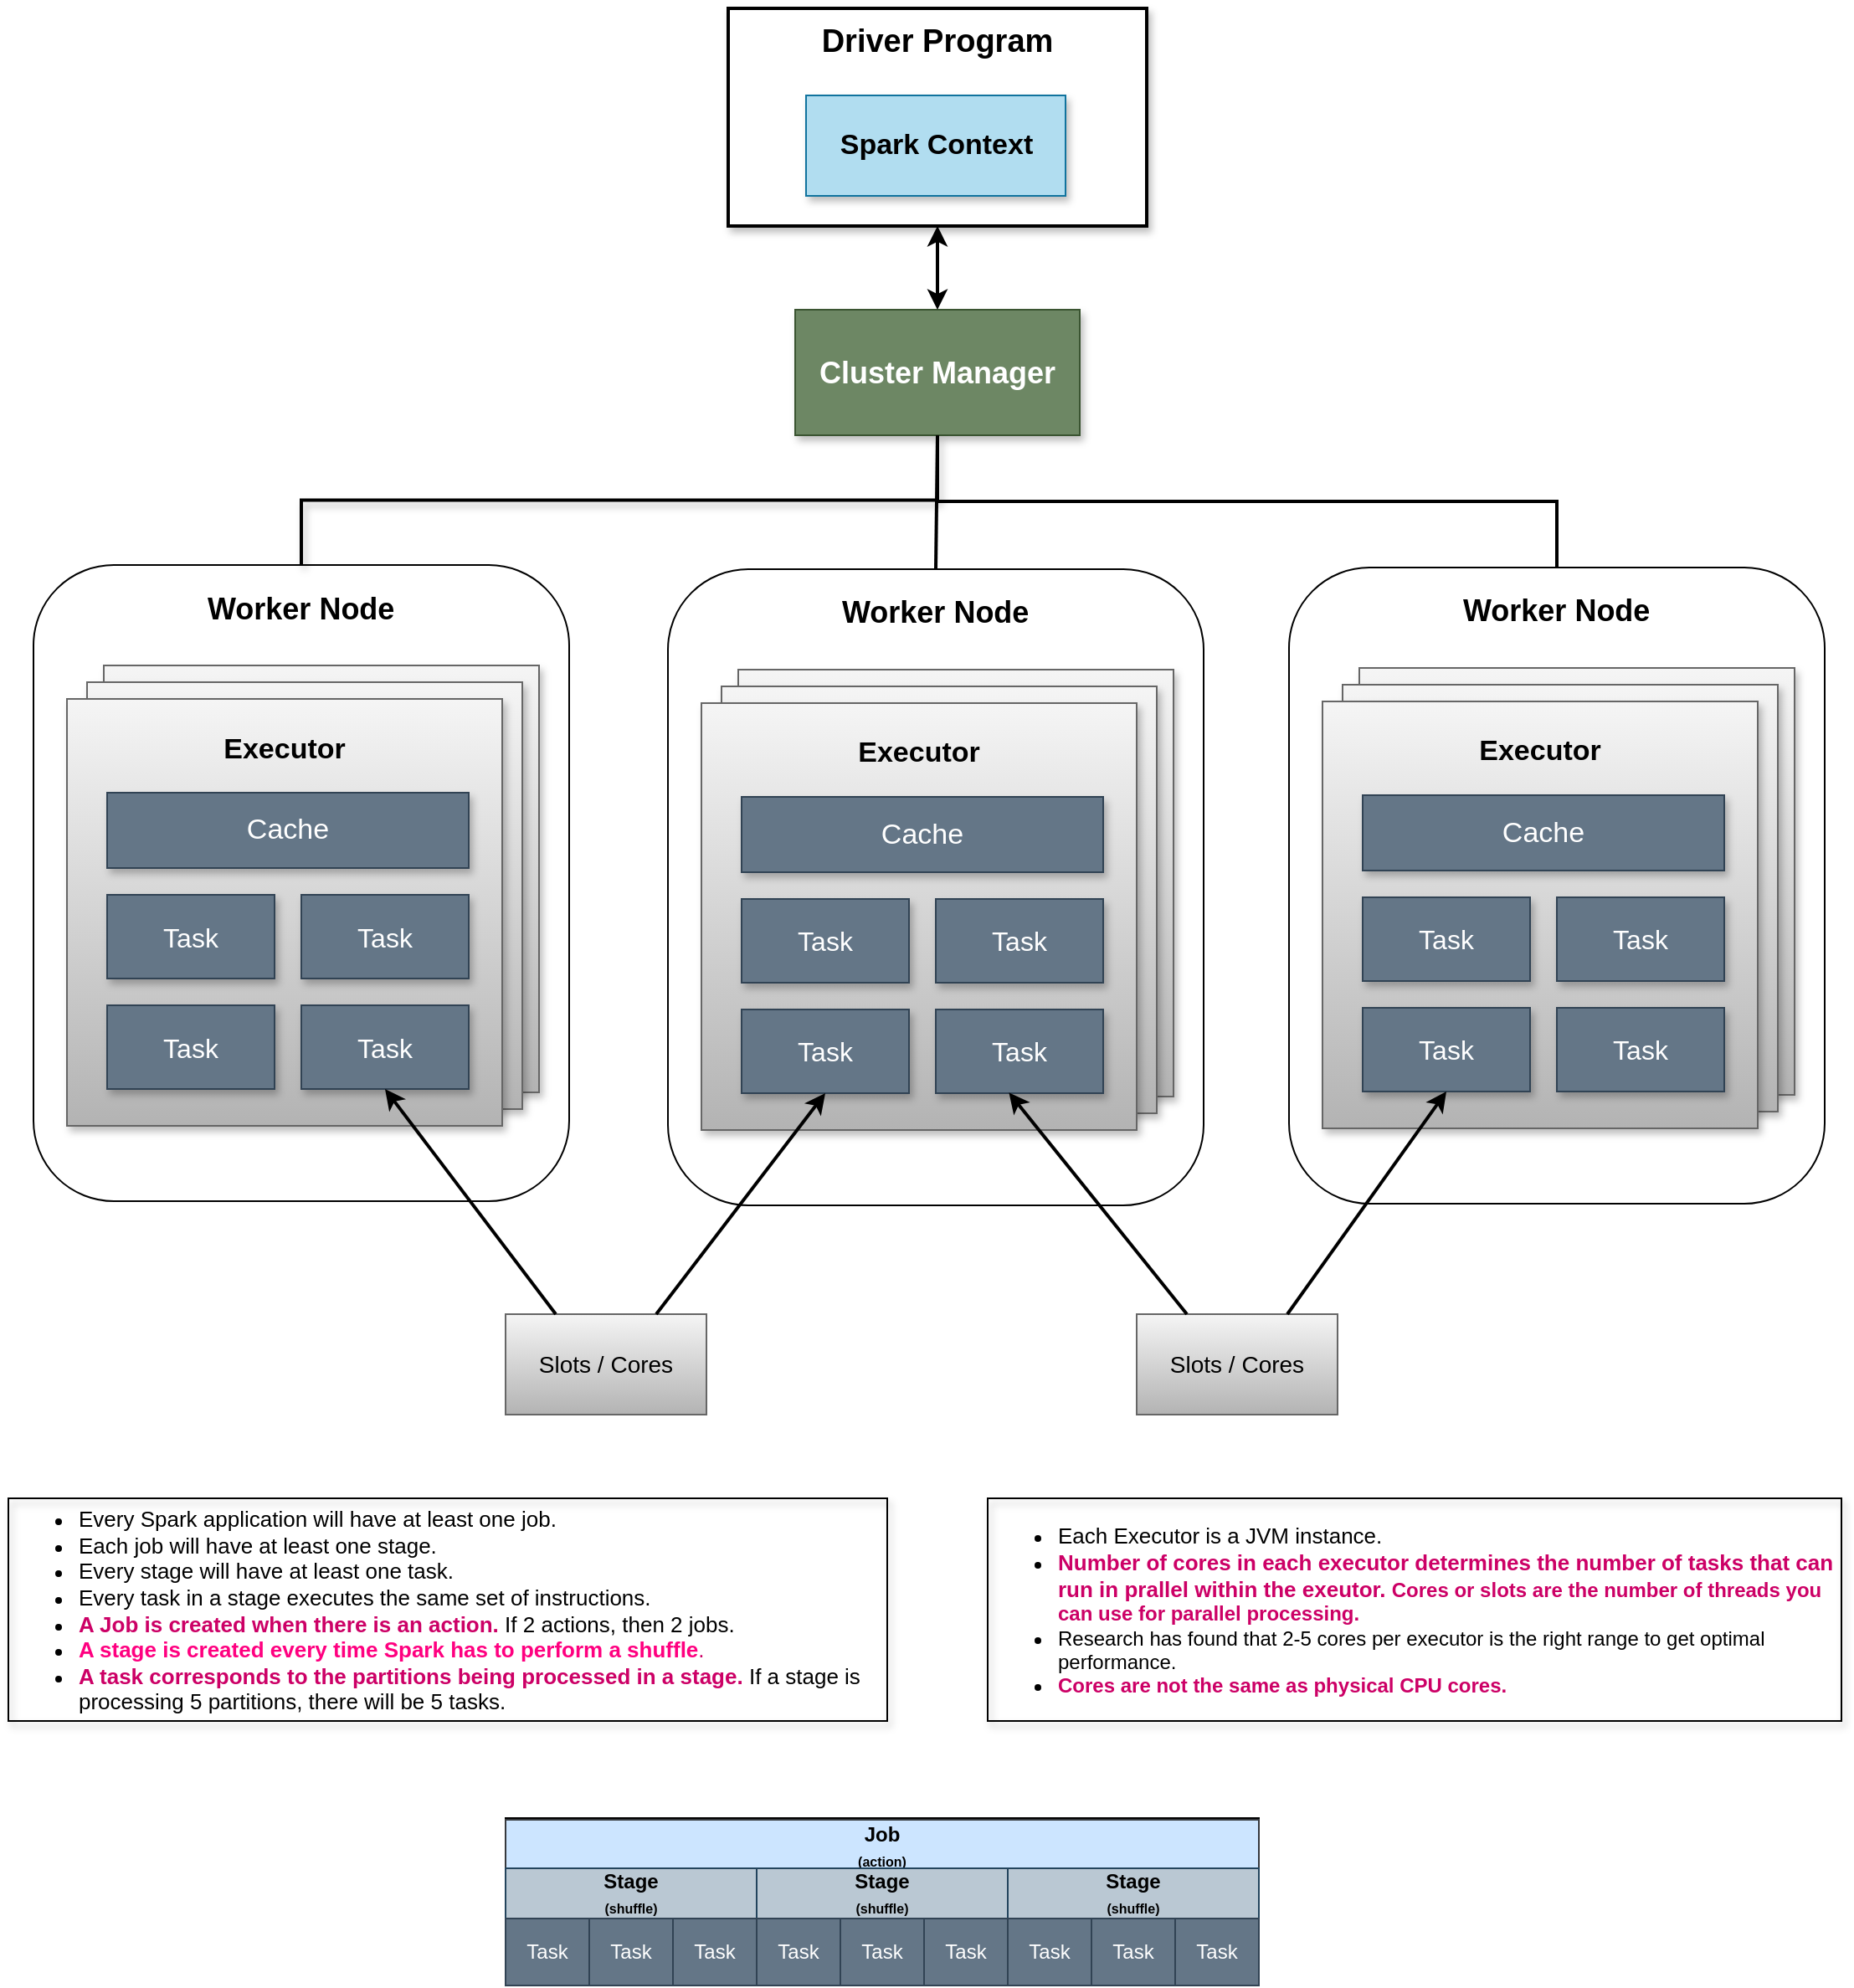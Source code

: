 <mxfile version="26.0.16">
  <diagram name="Page-1" id="YPAZWXuc08tB3igoBrNE">
    <mxGraphModel dx="1706" dy="1401" grid="1" gridSize="10" guides="1" tooltips="1" connect="1" arrows="1" fold="1" page="1" pageScale="1" pageWidth="1700" pageHeight="1100" math="0" shadow="0">
      <root>
        <mxCell id="0" />
        <mxCell id="1" parent="0" />
        <mxCell id="l_vwWviAztrHwJhMkyFg-61" value="" style="rounded=1;whiteSpace=wrap;html=1;strokeWidth=1;" parent="1" vertex="1">
          <mxGeometry x="409" y="405" width="320" height="380" as="geometry" />
        </mxCell>
        <mxCell id="l_vwWviAztrHwJhMkyFg-59" value="" style="rounded=0;whiteSpace=wrap;html=1;fillColor=#f5f5f5;strokeColor=#666666;gradientColor=#b3b3b3;shadow=1;strokeWidth=1;" parent="1" vertex="1">
          <mxGeometry x="451" y="465" width="260" height="255" as="geometry" />
        </mxCell>
        <mxCell id="l_vwWviAztrHwJhMkyFg-58" value="" style="rounded=0;whiteSpace=wrap;html=1;fillColor=#f5f5f5;strokeColor=#666666;gradientColor=#b3b3b3;shadow=1;strokeWidth=1;" parent="1" vertex="1">
          <mxGeometry x="441" y="475" width="260" height="255" as="geometry" />
        </mxCell>
        <mxCell id="l_vwWviAztrHwJhMkyFg-1" value="" style="rounded=0;whiteSpace=wrap;html=1;shadow=1;strokeWidth=2;" parent="1" vertex="1">
          <mxGeometry x="445" y="70" width="250" height="130" as="geometry" />
        </mxCell>
        <mxCell id="l_vwWviAztrHwJhMkyFg-2" value="&lt;font style=&quot;font-size: 19px;&quot;&gt;&lt;b&gt;Driver Program&lt;/b&gt;&lt;/font&gt;" style="text;html=1;align=center;verticalAlign=middle;whiteSpace=wrap;rounded=0;shadow=1;" parent="1" vertex="1">
          <mxGeometry x="445" y="70" width="250" height="40" as="geometry" />
        </mxCell>
        <mxCell id="l_vwWviAztrHwJhMkyFg-3" value="&lt;font style=&quot;font-size: 17px;&quot;&gt;&lt;b&gt;Spark Context&lt;/b&gt;&lt;/font&gt;" style="rounded=0;whiteSpace=wrap;html=1;fillColor=#b1ddf0;strokeColor=#10739e;shadow=1;" parent="1" vertex="1">
          <mxGeometry x="491.5" y="122" width="155" height="60" as="geometry" />
        </mxCell>
        <mxCell id="l_vwWviAztrHwJhMkyFg-4" value="&lt;font style=&quot;font-size: 18px;&quot;&gt;&lt;b&gt;Cluster Manager&lt;/b&gt;&lt;/font&gt;" style="rounded=0;whiteSpace=wrap;html=1;fillColor=#6d8764;strokeColor=#3A5431;fontColor=#ffffff;shadow=1;" parent="1" vertex="1">
          <mxGeometry x="485" y="250" width="170" height="75" as="geometry" />
        </mxCell>
        <mxCell id="l_vwWviAztrHwJhMkyFg-14" value="&lt;font style=&quot;font-size: 18px;&quot;&gt;&lt;b&gt;Worker Node&lt;/b&gt;&lt;/font&gt;" style="text;html=1;align=left;verticalAlign=middle;whiteSpace=wrap;rounded=0;shadow=1;strokeWidth=1;" parent="1" vertex="1">
          <mxGeometry x="511" y="411" width="120" height="40" as="geometry" />
        </mxCell>
        <mxCell id="l_vwWviAztrHwJhMkyFg-15" value="" style="rounded=0;whiteSpace=wrap;html=1;fillColor=#f5f5f5;strokeColor=#666666;gradientColor=#b3b3b3;shadow=1;strokeWidth=1;" parent="1" vertex="1">
          <mxGeometry x="429" y="485" width="260" height="255" as="geometry" />
        </mxCell>
        <mxCell id="l_vwWviAztrHwJhMkyFg-16" value="&lt;font style=&quot;font-size: 17px;&quot;&gt;&lt;b&gt;Executor&lt;/b&gt;&lt;/font&gt;" style="text;html=1;align=center;verticalAlign=middle;whiteSpace=wrap;rounded=0;shadow=1;strokeWidth=1;" parent="1" vertex="1">
          <mxGeometry x="484" y="500" width="150" height="30" as="geometry" />
        </mxCell>
        <mxCell id="l_vwWviAztrHwJhMkyFg-17" value="&lt;font style=&quot;font-size: 17px;&quot;&gt;Cache&lt;/font&gt;" style="rounded=0;whiteSpace=wrap;html=1;fillColor=#647687;strokeColor=#314354;fontColor=#ffffff;shadow=1;strokeWidth=1;" parent="1" vertex="1">
          <mxGeometry x="453" y="541" width="216" height="45" as="geometry" />
        </mxCell>
        <mxCell id="l_vwWviAztrHwJhMkyFg-18" value="&lt;font style=&quot;font-size: 16px;&quot;&gt;Task&lt;/font&gt;" style="rounded=0;whiteSpace=wrap;html=1;fillColor=#647687;strokeColor=#314354;fontColor=#ffffff;shadow=1;strokeWidth=1;" parent="1" vertex="1">
          <mxGeometry x="453" y="602" width="100" height="50" as="geometry" />
        </mxCell>
        <mxCell id="l_vwWviAztrHwJhMkyFg-19" value="&lt;font style=&quot;font-size: 16px;&quot;&gt;Task&lt;/font&gt;" style="rounded=0;whiteSpace=wrap;html=1;fillColor=#647687;strokeColor=#314354;fontColor=#ffffff;shadow=1;strokeWidth=1;" parent="1" vertex="1">
          <mxGeometry x="569" y="602" width="100" height="50" as="geometry" />
        </mxCell>
        <mxCell id="l_vwWviAztrHwJhMkyFg-24" value="&lt;ul&gt;&lt;li&gt;&lt;span style=&quot;font-size: 13px; background-color: transparent; color: light-dark(rgb(0, 0, 0), rgb(255, 255, 255));&quot;&gt;Each Executor is a JVM instance.&lt;/span&gt;&lt;/li&gt;&lt;li&gt;&lt;b&gt;&lt;font style=&quot;color: rgb(204, 0, 102);&quot;&gt;&lt;span style=&quot;font-size: 13px; background-color: transparent;&quot;&gt;Number of cores in each executor determines the number of tasks that can run in prallel within the exeutor.&amp;nbsp;&lt;/span&gt;Cores or slots are the number of threads you can use for parallel processing.&lt;/font&gt;&lt;/b&gt;&lt;/li&gt;&lt;li&gt;&lt;span style=&quot;background-color: transparent; color: light-dark(rgb(0, 0, 0), rgb(255, 255, 255));&quot;&gt;Research has found that 2-5 cores per executor is the right range to get optimal performance.&lt;/span&gt;&lt;/li&gt;&lt;li&gt;&lt;span style=&quot;background-color: transparent;&quot;&gt;&lt;font style=&quot;color: light-dark(rgb(204, 0, 102), rgb(255, 255, 255));&quot;&gt;&lt;b&gt;Cores are not the same as physical CPU cores.&lt;/b&gt;&lt;/font&gt;&lt;/span&gt;&lt;/li&gt;&lt;/ul&gt;" style="text;html=1;align=left;verticalAlign=middle;whiteSpace=wrap;rounded=0;strokeColor=default;shadow=1;strokeWidth=1;" parent="1" vertex="1">
          <mxGeometry x="600" y="960" width="510" height="133" as="geometry" />
        </mxCell>
        <mxCell id="l_vwWviAztrHwJhMkyFg-27" value="&lt;ul&gt;&lt;li&gt;&lt;font style=&quot;font-size: 13px;&quot;&gt;Every Spark application will have at least one job.&lt;/font&gt;&lt;/li&gt;&lt;li&gt;&lt;font style=&quot;font-size: 13px;&quot;&gt;Each job will have at least one stage.&lt;/font&gt;&lt;/li&gt;&lt;li&gt;&lt;font style=&quot;font-size: 13px;&quot;&gt;Every stage will have at least one task.&lt;/font&gt;&lt;/li&gt;&lt;li&gt;&lt;font style=&quot;font-size: 13px;&quot;&gt;Every task in a stage executes the same set of instructions.&lt;/font&gt;&lt;/li&gt;&lt;li&gt;&lt;font style=&quot;font-size: 13px;&quot;&gt;&lt;font style=&quot;color: rgb(204, 0, 102);&quot;&gt;&lt;b style=&quot;&quot;&gt;A Job is created when there is an action.&lt;/b&gt;&lt;/font&gt; If 2 actions, then 2 jobs.&lt;/font&gt;&lt;/li&gt;&lt;li&gt;&lt;font style=&quot;color: rgb(204, 0, 102); font-size: 13px;&quot;&gt;&lt;font style=&quot;color: rgb(255, 0, 128);&quot;&gt;&lt;b style=&quot;&quot;&gt;A stage is created every time Spark has to perform a shuffle&lt;/b&gt;&lt;/font&gt;.&lt;/font&gt;&lt;/li&gt;&lt;li&gt;&lt;font style=&quot;font-size: 13px;&quot;&gt;&lt;font style=&quot;color: rgb(204, 0, 102);&quot;&gt;&lt;b&gt;A task corresponds to the partitions being processed in a stage.&lt;/b&gt;&lt;/font&gt; If a stage is processing 5 partitions, there will be 5 tasks.&lt;/font&gt;&lt;/li&gt;&lt;/ul&gt;" style="text;html=1;align=left;verticalAlign=middle;whiteSpace=wrap;rounded=0;strokeColor=default;shadow=1;" parent="1" vertex="1">
          <mxGeometry x="15" y="960" width="525" height="133" as="geometry" />
        </mxCell>
        <mxCell id="l_vwWviAztrHwJhMkyFg-28" value="" style="rounded=0;whiteSpace=wrap;html=1;" parent="1" vertex="1">
          <mxGeometry x="312" y="1151" width="450" height="100" as="geometry" />
        </mxCell>
        <mxCell id="l_vwWviAztrHwJhMkyFg-29" value="&lt;span style=&quot;font-size: 12px;&quot;&gt;Job&lt;/span&gt;&lt;br&gt;&lt;div style=&quot;font-size: 12px;&quot;&gt;&lt;font style=&quot;font-size: 8px;&quot;&gt;(action)&lt;/font&gt;&lt;/div&gt;" style="text;html=1;align=center;verticalAlign=middle;whiteSpace=wrap;rounded=0;fontStyle=1;fontSize=14;fillColor=#cce5ff;strokeColor=#36393d;" parent="1" vertex="1">
          <mxGeometry x="312" y="1152" width="450" height="30" as="geometry" />
        </mxCell>
        <mxCell id="l_vwWviAztrHwJhMkyFg-30" value="" style="rounded=0;whiteSpace=wrap;html=1;" parent="1" vertex="1">
          <mxGeometry x="312" y="1181" width="150" height="70" as="geometry" />
        </mxCell>
        <mxCell id="l_vwWviAztrHwJhMkyFg-32" value="Stage&lt;div&gt;&lt;font style=&quot;font-size: 8px;&quot;&gt;(shuffle)&lt;/font&gt;&lt;/div&gt;" style="text;html=1;align=center;verticalAlign=middle;whiteSpace=wrap;rounded=0;fontStyle=1;fillColor=#bac8d3;strokeColor=#23445d;" parent="1" vertex="1">
          <mxGeometry x="312" y="1181" width="150" height="30" as="geometry" />
        </mxCell>
        <mxCell id="l_vwWviAztrHwJhMkyFg-33" value="Task" style="rounded=0;whiteSpace=wrap;html=1;fillColor=#647687;fontColor=#ffffff;strokeColor=#314354;" parent="1" vertex="1">
          <mxGeometry x="312" y="1211" width="50" height="40" as="geometry" />
        </mxCell>
        <mxCell id="l_vwWviAztrHwJhMkyFg-34" value="Task" style="rounded=0;whiteSpace=wrap;html=1;fillColor=#647687;fontColor=#ffffff;strokeColor=#314354;" parent="1" vertex="1">
          <mxGeometry x="362" y="1211" width="50" height="40" as="geometry" />
        </mxCell>
        <mxCell id="l_vwWviAztrHwJhMkyFg-36" value="Task" style="rounded=0;whiteSpace=wrap;html=1;fillColor=#647687;strokeColor=#314354;fontColor=#FFFFFF;" parent="1" vertex="1">
          <mxGeometry x="412" y="1211" width="50" height="40" as="geometry" />
        </mxCell>
        <mxCell id="l_vwWviAztrHwJhMkyFg-37" value="" style="rounded=0;whiteSpace=wrap;html=1;" parent="1" vertex="1">
          <mxGeometry x="462" y="1181" width="150" height="70" as="geometry" />
        </mxCell>
        <mxCell id="l_vwWviAztrHwJhMkyFg-38" value="Stage&lt;div&gt;&lt;font style=&quot;font-size: 8px;&quot;&gt;(shuffle)&lt;/font&gt;&lt;/div&gt;" style="text;html=1;align=center;verticalAlign=middle;whiteSpace=wrap;rounded=0;fontStyle=1;fillColor=#bac8d3;strokeColor=#23445d;" parent="1" vertex="1">
          <mxGeometry x="462" y="1181" width="150" height="30" as="geometry" />
        </mxCell>
        <mxCell id="l_vwWviAztrHwJhMkyFg-39" value="Task" style="rounded=0;whiteSpace=wrap;html=1;fillColor=#647687;fontColor=#ffffff;strokeColor=#314354;" parent="1" vertex="1">
          <mxGeometry x="462" y="1211" width="50" height="40" as="geometry" />
        </mxCell>
        <mxCell id="l_vwWviAztrHwJhMkyFg-40" value="Task" style="rounded=0;whiteSpace=wrap;html=1;fillColor=#647687;fontColor=#ffffff;strokeColor=#314354;" parent="1" vertex="1">
          <mxGeometry x="512" y="1211" width="50" height="40" as="geometry" />
        </mxCell>
        <mxCell id="l_vwWviAztrHwJhMkyFg-41" value="Task" style="rounded=0;whiteSpace=wrap;html=1;fillColor=#647687;fontColor=#ffffff;strokeColor=#314354;" parent="1" vertex="1">
          <mxGeometry x="562" y="1211" width="50" height="40" as="geometry" />
        </mxCell>
        <mxCell id="l_vwWviAztrHwJhMkyFg-47" value="" style="rounded=0;whiteSpace=wrap;html=1;" parent="1" vertex="1">
          <mxGeometry x="612" y="1181" width="150" height="70" as="geometry" />
        </mxCell>
        <mxCell id="l_vwWviAztrHwJhMkyFg-48" value="Stage&lt;div&gt;&lt;font style=&quot;font-size: 8px;&quot;&gt;(shuffle)&lt;/font&gt;&lt;/div&gt;" style="text;html=1;align=center;verticalAlign=middle;whiteSpace=wrap;rounded=0;fontStyle=1;fillColor=#bac8d3;strokeColor=#23445d;" parent="1" vertex="1">
          <mxGeometry x="612" y="1181" width="150" height="30" as="geometry" />
        </mxCell>
        <mxCell id="l_vwWviAztrHwJhMkyFg-49" value="Task" style="rounded=0;whiteSpace=wrap;html=1;fillColor=#647687;fontColor=#ffffff;strokeColor=#314354;" parent="1" vertex="1">
          <mxGeometry x="612" y="1211" width="50" height="40" as="geometry" />
        </mxCell>
        <mxCell id="l_vwWviAztrHwJhMkyFg-50" value="Task" style="rounded=0;whiteSpace=wrap;html=1;fillColor=#647687;fontColor=#ffffff;strokeColor=#314354;" parent="1" vertex="1">
          <mxGeometry x="662" y="1211" width="50" height="40" as="geometry" />
        </mxCell>
        <mxCell id="l_vwWviAztrHwJhMkyFg-51" value="Task" style="rounded=0;whiteSpace=wrap;html=1;fillColor=#647687;fontColor=#ffffff;strokeColor=#314354;" parent="1" vertex="1">
          <mxGeometry x="712" y="1211" width="50" height="40" as="geometry" />
        </mxCell>
        <mxCell id="l_vwWviAztrHwJhMkyFg-56" value="&lt;font style=&quot;font-size: 16px;&quot;&gt;Task&lt;/font&gt;" style="rounded=0;whiteSpace=wrap;html=1;fillColor=#647687;strokeColor=#314354;fontColor=#ffffff;shadow=1;strokeWidth=1;" parent="1" vertex="1">
          <mxGeometry x="453" y="668" width="100" height="50" as="geometry" />
        </mxCell>
        <mxCell id="l_vwWviAztrHwJhMkyFg-57" value="&lt;font style=&quot;font-size: 16px;&quot;&gt;Task&lt;/font&gt;" style="rounded=0;whiteSpace=wrap;html=1;fillColor=#647687;strokeColor=#314354;fontColor=#ffffff;shadow=1;strokeWidth=1;" parent="1" vertex="1">
          <mxGeometry x="569" y="668" width="100" height="50" as="geometry" />
        </mxCell>
        <mxCell id="l_vwWviAztrHwJhMkyFg-62" value="" style="rounded=1;whiteSpace=wrap;html=1;" parent="1" vertex="1">
          <mxGeometry x="780" y="404" width="320" height="380" as="geometry" />
        </mxCell>
        <mxCell id="l_vwWviAztrHwJhMkyFg-63" value="" style="rounded=0;whiteSpace=wrap;html=1;fillColor=#f5f5f5;strokeColor=#666666;gradientColor=#b3b3b3;shadow=1;" parent="1" vertex="1">
          <mxGeometry x="822" y="464" width="260" height="255" as="geometry" />
        </mxCell>
        <mxCell id="l_vwWviAztrHwJhMkyFg-64" value="" style="rounded=0;whiteSpace=wrap;html=1;fillColor=#f5f5f5;strokeColor=#666666;gradientColor=#b3b3b3;shadow=1;" parent="1" vertex="1">
          <mxGeometry x="812" y="474" width="260" height="255" as="geometry" />
        </mxCell>
        <mxCell id="l_vwWviAztrHwJhMkyFg-65" value="&lt;font style=&quot;font-size: 18px;&quot;&gt;&lt;b&gt;Worker Node&lt;/b&gt;&lt;/font&gt;" style="text;html=1;align=left;verticalAlign=middle;whiteSpace=wrap;rounded=0;shadow=1;" parent="1" vertex="1">
          <mxGeometry x="882" y="410" width="120" height="40" as="geometry" />
        </mxCell>
        <mxCell id="l_vwWviAztrHwJhMkyFg-66" value="" style="rounded=0;whiteSpace=wrap;html=1;fillColor=#f5f5f5;strokeColor=#666666;gradientColor=#b3b3b3;shadow=1;" parent="1" vertex="1">
          <mxGeometry x="800" y="484" width="260" height="255" as="geometry" />
        </mxCell>
        <mxCell id="l_vwWviAztrHwJhMkyFg-67" value="&lt;font style=&quot;font-size: 17px;&quot;&gt;&lt;b&gt;Executor&lt;/b&gt;&lt;/font&gt;" style="text;html=1;align=center;verticalAlign=middle;whiteSpace=wrap;rounded=0;shadow=1;" parent="1" vertex="1">
          <mxGeometry x="855" y="499" width="150" height="30" as="geometry" />
        </mxCell>
        <mxCell id="l_vwWviAztrHwJhMkyFg-68" value="&lt;font style=&quot;font-size: 17px;&quot;&gt;Cache&lt;/font&gt;" style="rounded=0;whiteSpace=wrap;html=1;fillColor=#647687;strokeColor=#314354;fontColor=#ffffff;shadow=1;" parent="1" vertex="1">
          <mxGeometry x="824" y="540" width="216" height="45" as="geometry" />
        </mxCell>
        <mxCell id="l_vwWviAztrHwJhMkyFg-69" value="&lt;font style=&quot;font-size: 16px;&quot;&gt;Task&lt;/font&gt;" style="rounded=0;whiteSpace=wrap;html=1;fillColor=#647687;strokeColor=#314354;fontColor=#ffffff;shadow=1;" parent="1" vertex="1">
          <mxGeometry x="824" y="601" width="100" height="50" as="geometry" />
        </mxCell>
        <mxCell id="l_vwWviAztrHwJhMkyFg-70" value="&lt;font style=&quot;font-size: 16px;&quot;&gt;Task&lt;/font&gt;" style="rounded=0;whiteSpace=wrap;html=1;fillColor=#647687;strokeColor=#314354;fontColor=#ffffff;shadow=1;" parent="1" vertex="1">
          <mxGeometry x="940" y="601" width="100" height="50" as="geometry" />
        </mxCell>
        <mxCell id="l_vwWviAztrHwJhMkyFg-71" value="&lt;font style=&quot;font-size: 16px;&quot;&gt;Task&lt;/font&gt;" style="rounded=0;whiteSpace=wrap;html=1;fillColor=#647687;strokeColor=#314354;fontColor=#ffffff;shadow=1;" parent="1" vertex="1">
          <mxGeometry x="824" y="667" width="100" height="50" as="geometry" />
        </mxCell>
        <mxCell id="l_vwWviAztrHwJhMkyFg-72" value="&lt;font style=&quot;font-size: 16px;&quot;&gt;Task&lt;/font&gt;" style="rounded=0;whiteSpace=wrap;html=1;fillColor=#647687;strokeColor=#314354;fontColor=#ffffff;shadow=1;" parent="1" vertex="1">
          <mxGeometry x="940" y="667" width="100" height="50" as="geometry" />
        </mxCell>
        <mxCell id="l_vwWviAztrHwJhMkyFg-73" value="" style="rounded=1;whiteSpace=wrap;html=1;" parent="1" vertex="1">
          <mxGeometry x="30" y="402.5" width="320" height="380" as="geometry" />
        </mxCell>
        <mxCell id="l_vwWviAztrHwJhMkyFg-74" value="" style="rounded=0;whiteSpace=wrap;html=1;fillColor=#f5f5f5;strokeColor=#666666;gradientColor=#b3b3b3;shadow=1;" parent="1" vertex="1">
          <mxGeometry x="72" y="462.5" width="260" height="255" as="geometry" />
        </mxCell>
        <mxCell id="l_vwWviAztrHwJhMkyFg-75" value="" style="rounded=0;whiteSpace=wrap;html=1;fillColor=#f5f5f5;strokeColor=#666666;gradientColor=#b3b3b3;shadow=1;" parent="1" vertex="1">
          <mxGeometry x="62" y="472.5" width="260" height="255" as="geometry" />
        </mxCell>
        <mxCell id="l_vwWviAztrHwJhMkyFg-76" value="&lt;font style=&quot;font-size: 18px;&quot;&gt;&lt;b&gt;Worker Node&lt;/b&gt;&lt;/font&gt;" style="text;html=1;align=left;verticalAlign=middle;whiteSpace=wrap;rounded=0;shadow=1;" parent="1" vertex="1">
          <mxGeometry x="132" y="408.5" width="120" height="40" as="geometry" />
        </mxCell>
        <mxCell id="l_vwWviAztrHwJhMkyFg-77" value="" style="rounded=0;whiteSpace=wrap;html=1;fillColor=#f5f5f5;strokeColor=#666666;gradientColor=#b3b3b3;shadow=1;" parent="1" vertex="1">
          <mxGeometry x="50" y="482.5" width="260" height="255" as="geometry" />
        </mxCell>
        <mxCell id="l_vwWviAztrHwJhMkyFg-78" value="&lt;font style=&quot;font-size: 17px;&quot;&gt;&lt;b&gt;Executor&lt;/b&gt;&lt;/font&gt;" style="text;html=1;align=center;verticalAlign=middle;whiteSpace=wrap;rounded=0;shadow=1;" parent="1" vertex="1">
          <mxGeometry x="105" y="497.5" width="150" height="30" as="geometry" />
        </mxCell>
        <mxCell id="l_vwWviAztrHwJhMkyFg-79" value="&lt;font style=&quot;font-size: 17px;&quot;&gt;Cache&lt;/font&gt;" style="rounded=0;whiteSpace=wrap;html=1;fillColor=#647687;strokeColor=#314354;fontColor=#ffffff;shadow=1;" parent="1" vertex="1">
          <mxGeometry x="74" y="538.5" width="216" height="45" as="geometry" />
        </mxCell>
        <mxCell id="l_vwWviAztrHwJhMkyFg-80" value="&lt;font style=&quot;font-size: 16px;&quot;&gt;Task&lt;/font&gt;" style="rounded=0;whiteSpace=wrap;html=1;fillColor=#647687;strokeColor=#314354;fontColor=#ffffff;shadow=1;" parent="1" vertex="1">
          <mxGeometry x="74" y="599.5" width="100" height="50" as="geometry" />
        </mxCell>
        <mxCell id="l_vwWviAztrHwJhMkyFg-81" value="&lt;font style=&quot;font-size: 16px;&quot;&gt;Task&lt;/font&gt;" style="rounded=0;whiteSpace=wrap;html=1;fillColor=#647687;strokeColor=#314354;fontColor=#ffffff;shadow=1;" parent="1" vertex="1">
          <mxGeometry x="190" y="599.5" width="100" height="50" as="geometry" />
        </mxCell>
        <mxCell id="l_vwWviAztrHwJhMkyFg-82" value="&lt;font style=&quot;font-size: 16px;&quot;&gt;Task&lt;/font&gt;" style="rounded=0;whiteSpace=wrap;html=1;fillColor=#647687;strokeColor=#314354;fontColor=#ffffff;shadow=1;" parent="1" vertex="1">
          <mxGeometry x="74" y="665.5" width="100" height="50" as="geometry" />
        </mxCell>
        <mxCell id="l_vwWviAztrHwJhMkyFg-83" value="&lt;font style=&quot;font-size: 16px;&quot;&gt;Task&lt;/font&gt;" style="rounded=0;whiteSpace=wrap;html=1;fillColor=#647687;strokeColor=#314354;fontColor=#ffffff;shadow=1;" parent="1" vertex="1">
          <mxGeometry x="190" y="665.5" width="100" height="50" as="geometry" />
        </mxCell>
        <mxCell id="l_vwWviAztrHwJhMkyFg-84" value="" style="endArrow=classic;startArrow=classic;html=1;rounded=0;entryX=0.5;entryY=1;entryDx=0;entryDy=0;exitX=0.5;exitY=0;exitDx=0;exitDy=0;strokeWidth=2;" parent="1" source="l_vwWviAztrHwJhMkyFg-4" target="l_vwWviAztrHwJhMkyFg-1" edge="1">
          <mxGeometry width="50" height="50" relative="1" as="geometry">
            <mxPoint x="410" y="230" as="sourcePoint" />
            <mxPoint x="548" y="250" as="targetPoint" />
          </mxGeometry>
        </mxCell>
        <mxCell id="l_vwWviAztrHwJhMkyFg-85" value="" style="endArrow=none;html=1;rounded=0;exitX=0.5;exitY=0;exitDx=0;exitDy=0;entryX=0.5;entryY=1;entryDx=0;entryDy=0;edgeStyle=orthogonalEdgeStyle;strokeWidth=2;strokeColor=default;shadow=1;" parent="1" source="l_vwWviAztrHwJhMkyFg-73" target="l_vwWviAztrHwJhMkyFg-4" edge="1">
          <mxGeometry width="50" height="50" relative="1" as="geometry">
            <mxPoint x="500" y="300" as="sourcePoint" />
            <mxPoint x="550" y="250" as="targetPoint" />
          </mxGeometry>
        </mxCell>
        <mxCell id="l_vwWviAztrHwJhMkyFg-86" value="" style="endArrow=none;html=1;rounded=0;entryX=0.5;entryY=1;entryDx=0;entryDy=0;exitX=0.5;exitY=0;exitDx=0;exitDy=0;edgeStyle=orthogonalEdgeStyle;strokeWidth=2;" parent="1" source="l_vwWviAztrHwJhMkyFg-62" target="l_vwWviAztrHwJhMkyFg-4" edge="1">
          <mxGeometry width="50" height="50" relative="1" as="geometry">
            <mxPoint x="710" y="375" as="sourcePoint" />
            <mxPoint x="760" y="325" as="targetPoint" />
          </mxGeometry>
        </mxCell>
        <mxCell id="l_vwWviAztrHwJhMkyFg-87" value="" style="endArrow=none;html=1;rounded=0;entryX=0.5;entryY=1;entryDx=0;entryDy=0;exitX=0.5;exitY=0;exitDx=0;exitDy=0;strokeWidth=2;" parent="1" source="l_vwWviAztrHwJhMkyFg-61" target="l_vwWviAztrHwJhMkyFg-4" edge="1">
          <mxGeometry width="50" height="50" relative="1" as="geometry">
            <mxPoint x="695" y="370" as="sourcePoint" />
            <mxPoint x="745" y="320" as="targetPoint" />
          </mxGeometry>
        </mxCell>
        <mxCell id="l_vwWviAztrHwJhMkyFg-88" value="&lt;font style=&quot;font-size: 14px;&quot;&gt;Slots / Cores&lt;/font&gt;" style="rounded=0;whiteSpace=wrap;html=1;fillColor=#f5f5f5;strokeColor=#666666;gradientColor=#b3b3b3;" parent="1" vertex="1">
          <mxGeometry x="312" y="850" width="120" height="60" as="geometry" />
        </mxCell>
        <mxCell id="l_vwWviAztrHwJhMkyFg-89" value="&lt;font style=&quot;font-size: 14px;&quot;&gt;Slots / Cores&lt;/font&gt;" style="rounded=0;whiteSpace=wrap;html=1;fillColor=#f5f5f5;strokeColor=#666666;gradientColor=#b3b3b3;" parent="1" vertex="1">
          <mxGeometry x="689" y="850" width="120" height="60" as="geometry" />
        </mxCell>
        <mxCell id="l_vwWviAztrHwJhMkyFg-90" value="" style="endArrow=classic;html=1;rounded=0;exitX=0.25;exitY=0;exitDx=0;exitDy=0;entryX=0.5;entryY=1;entryDx=0;entryDy=0;strokeWidth=2;" parent="1" source="l_vwWviAztrHwJhMkyFg-88" target="l_vwWviAztrHwJhMkyFg-83" edge="1">
          <mxGeometry width="50" height="50" relative="1" as="geometry">
            <mxPoint x="530" y="890" as="sourcePoint" />
            <mxPoint x="580" y="840" as="targetPoint" />
          </mxGeometry>
        </mxCell>
        <mxCell id="l_vwWviAztrHwJhMkyFg-91" value="" style="endArrow=classic;html=1;rounded=0;exitX=0.75;exitY=0;exitDx=0;exitDy=0;entryX=0.5;entryY=1;entryDx=0;entryDy=0;strokeWidth=2;" parent="1" source="l_vwWviAztrHwJhMkyFg-88" target="l_vwWviAztrHwJhMkyFg-56" edge="1">
          <mxGeometry width="50" height="50" relative="1" as="geometry">
            <mxPoint x="530" y="890" as="sourcePoint" />
            <mxPoint x="580" y="840" as="targetPoint" />
          </mxGeometry>
        </mxCell>
        <mxCell id="l_vwWviAztrHwJhMkyFg-92" value="" style="endArrow=classic;html=1;rounded=0;exitX=0.75;exitY=0;exitDx=0;exitDy=0;entryX=0.5;entryY=1;entryDx=0;entryDy=0;strokeWidth=2;" parent="1" source="l_vwWviAztrHwJhMkyFg-89" target="l_vwWviAztrHwJhMkyFg-71" edge="1">
          <mxGeometry width="50" height="50" relative="1" as="geometry">
            <mxPoint x="530" y="890" as="sourcePoint" />
            <mxPoint x="580" y="840" as="targetPoint" />
          </mxGeometry>
        </mxCell>
        <mxCell id="l_vwWviAztrHwJhMkyFg-93" value="" style="endArrow=classic;html=1;rounded=0;exitX=0.25;exitY=0;exitDx=0;exitDy=0;entryX=0.437;entryY=0.993;entryDx=0;entryDy=0;entryPerimeter=0;strokeWidth=2;" parent="1" source="l_vwWviAztrHwJhMkyFg-89" target="l_vwWviAztrHwJhMkyFg-57" edge="1">
          <mxGeometry width="50" height="50" relative="1" as="geometry">
            <mxPoint x="530" y="890" as="sourcePoint" />
            <mxPoint x="580" y="840" as="targetPoint" />
          </mxGeometry>
        </mxCell>
      </root>
    </mxGraphModel>
  </diagram>
</mxfile>
